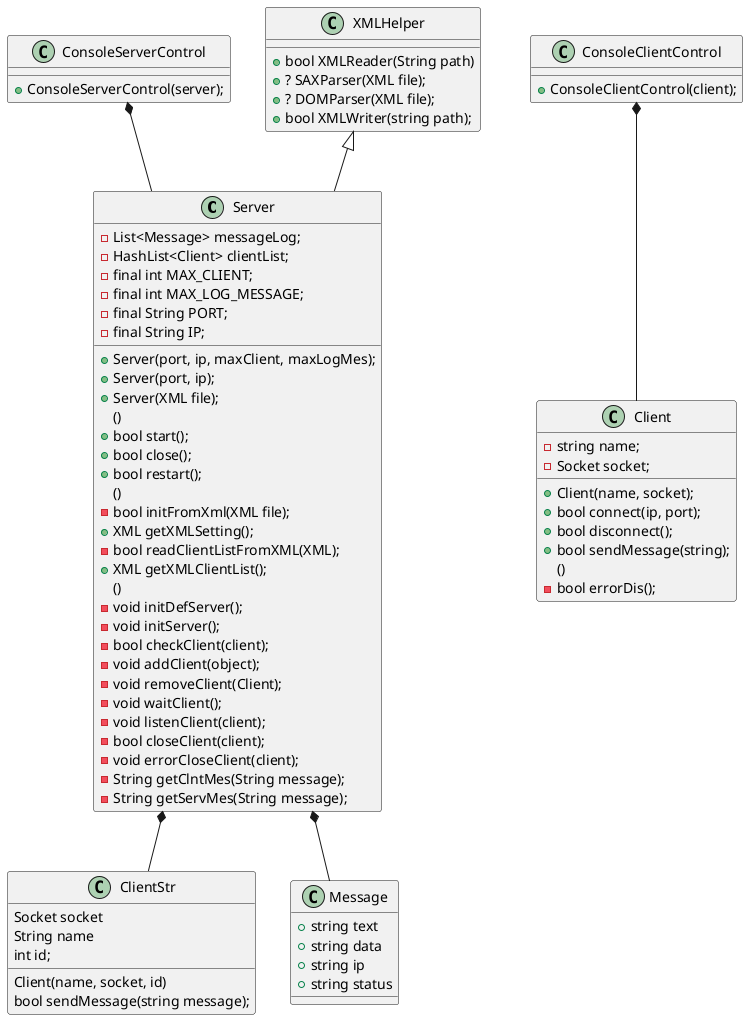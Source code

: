 @startuml

class Server{
 - List<Message> messageLog;
 - HashList<Client> clientList;
 - final int MAX_CLIENT;
 - final int MAX_LOG_MESSAGE;
 - final String PORT;
 - final String IP;

 + Server(port, ip, maxClient, maxLogMes);
 + Server(port, ip);
 + Server(XML file);
 ()
 + bool start();
 + bool close();
 + bool restart();
 ()
 - bool initFromXml(XML file);
 + XML getXMLSetting();
 - bool readClientListFromXML(XML);
 + XML getXMLClientList();
 ()
 - void initDefServer();
 - void initServer();
 - bool checkClient(client);
 - void addClient(object);
 - void removeClient(Client);
 - void waitClient();
 - void listenClient(client);
 - bool closeClient(client);
 - void errorCloseClient(client);
 - String getClntMes(String message);
 - String getServMes(String message);
}
class Client{
- string name;
- Socket socket;

+ Client(name, socket);
+ bool connect(ip, port);
+ bool disconnect();
+ bool sendMessage(string);
()
- bool errorDis();
}

class ConsoleServerControl{
+ ConsoleServerControl(server);
}

class ConsoleClientControl{
+ ConsoleClientControl(client);
}

class XMLHelper{
+ bool XMLReader(String path)
+ ? SAXParser(XML file);
+ ? DOMParser(XML file);
+ bool XMLWriter(string path);
}

class ClientStr{
Socket socket
String name
int id;
Client(name, socket, id)
bool sendMessage(string message);
}

class Message{
+ string text
+ string data
+ string ip
+ string status
}

ConsoleClientControl *-- Client

ConsoleServerControl *-- Server
Server *-- Message
XMLHelper <|-- Server
Server *-- ClientStr

@enduml